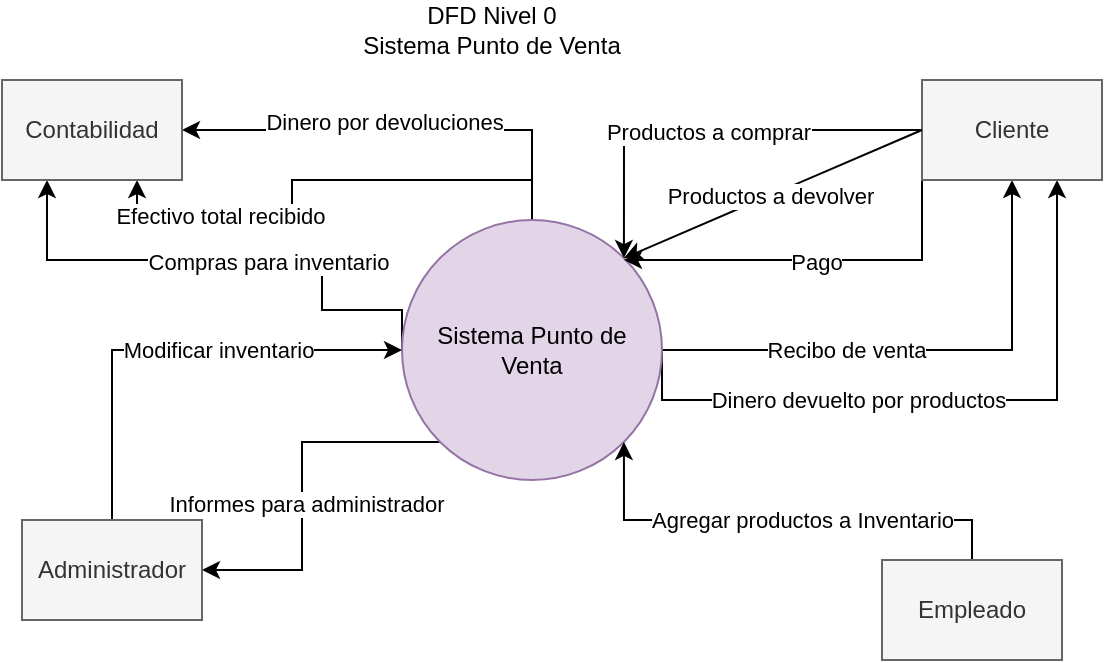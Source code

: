 <mxfile version="24.7.12">
  <diagram name="Página-1" id="AHQmqDUcSRL_IPxpv9tg">
    <mxGraphModel dx="961" dy="521" grid="1" gridSize="10" guides="1" tooltips="1" connect="1" arrows="1" fold="1" page="1" pageScale="1" pageWidth="1920" pageHeight="1200" math="0" shadow="0">
      <root>
        <mxCell id="0" />
        <mxCell id="1" parent="0" />
        <mxCell id="SpGZ3E09i2u7JIqRVPBi-1" value="DFD Nivel 0&lt;div&gt;Sistema Punto de Venta&lt;/div&gt;" style="text;html=1;align=center;verticalAlign=middle;whiteSpace=wrap;rounded=0;" vertex="1" parent="1">
          <mxGeometry x="230" y="50" width="150" height="30" as="geometry" />
        </mxCell>
        <mxCell id="SpGZ3E09i2u7JIqRVPBi-9" style="edgeStyle=orthogonalEdgeStyle;rounded=0;orthogonalLoop=1;jettySize=auto;html=1;exitX=0.5;exitY=0;exitDx=0;exitDy=0;entryX=1;entryY=0.5;entryDx=0;entryDy=0;" edge="1" parent="1" source="SpGZ3E09i2u7JIqRVPBi-2" target="SpGZ3E09i2u7JIqRVPBi-7">
          <mxGeometry relative="1" as="geometry" />
        </mxCell>
        <mxCell id="SpGZ3E09i2u7JIqRVPBi-10" value="Dinero por devoluciones" style="edgeLabel;html=1;align=center;verticalAlign=middle;resizable=0;points=[];" vertex="1" connectable="0" parent="SpGZ3E09i2u7JIqRVPBi-9">
          <mxGeometry x="0.087" y="-4" relative="1" as="geometry">
            <mxPoint as="offset" />
          </mxGeometry>
        </mxCell>
        <mxCell id="SpGZ3E09i2u7JIqRVPBi-13" style="edgeStyle=orthogonalEdgeStyle;rounded=0;orthogonalLoop=1;jettySize=auto;html=1;exitX=0.5;exitY=0;exitDx=0;exitDy=0;entryX=0.75;entryY=1;entryDx=0;entryDy=0;" edge="1" parent="1" source="SpGZ3E09i2u7JIqRVPBi-2" target="SpGZ3E09i2u7JIqRVPBi-7">
          <mxGeometry relative="1" as="geometry" />
        </mxCell>
        <mxCell id="SpGZ3E09i2u7JIqRVPBi-14" value="Efectivo total recibido" style="edgeLabel;html=1;align=center;verticalAlign=middle;resizable=0;points=[];" vertex="1" connectable="0" parent="SpGZ3E09i2u7JIqRVPBi-13">
          <mxGeometry x="0.527" y="-2" relative="1" as="geometry">
            <mxPoint as="offset" />
          </mxGeometry>
        </mxCell>
        <mxCell id="SpGZ3E09i2u7JIqRVPBi-15" style="edgeStyle=orthogonalEdgeStyle;rounded=0;orthogonalLoop=1;jettySize=auto;html=1;exitX=0;exitY=0.5;exitDx=0;exitDy=0;entryX=0.25;entryY=1;entryDx=0;entryDy=0;" edge="1" parent="1" source="SpGZ3E09i2u7JIqRVPBi-2" target="SpGZ3E09i2u7JIqRVPBi-7">
          <mxGeometry relative="1" as="geometry">
            <Array as="points">
              <mxPoint x="220" y="205" />
              <mxPoint x="220" y="180" />
              <mxPoint x="83" y="180" />
            </Array>
          </mxGeometry>
        </mxCell>
        <mxCell id="SpGZ3E09i2u7JIqRVPBi-16" value="Compras para inventario" style="edgeLabel;html=1;align=center;verticalAlign=middle;resizable=0;points=[];" vertex="1" connectable="0" parent="SpGZ3E09i2u7JIqRVPBi-15">
          <mxGeometry x="-0.143" y="1" relative="1" as="geometry">
            <mxPoint as="offset" />
          </mxGeometry>
        </mxCell>
        <mxCell id="SpGZ3E09i2u7JIqRVPBi-26" style="edgeStyle=orthogonalEdgeStyle;rounded=0;orthogonalLoop=1;jettySize=auto;html=1;exitX=1;exitY=0.5;exitDx=0;exitDy=0;entryX=0.5;entryY=1;entryDx=0;entryDy=0;" edge="1" parent="1" source="SpGZ3E09i2u7JIqRVPBi-2" target="SpGZ3E09i2u7JIqRVPBi-4">
          <mxGeometry relative="1" as="geometry" />
        </mxCell>
        <mxCell id="SpGZ3E09i2u7JIqRVPBi-27" value="Recibo de venta" style="edgeLabel;html=1;align=center;verticalAlign=middle;resizable=0;points=[];" vertex="1" connectable="0" parent="SpGZ3E09i2u7JIqRVPBi-26">
          <mxGeometry x="-0.298" relative="1" as="geometry">
            <mxPoint as="offset" />
          </mxGeometry>
        </mxCell>
        <mxCell id="SpGZ3E09i2u7JIqRVPBi-28" style="edgeStyle=orthogonalEdgeStyle;rounded=0;orthogonalLoop=1;jettySize=auto;html=1;exitX=1;exitY=0.5;exitDx=0;exitDy=0;entryX=0.75;entryY=1;entryDx=0;entryDy=0;" edge="1" parent="1" source="SpGZ3E09i2u7JIqRVPBi-2" target="SpGZ3E09i2u7JIqRVPBi-4">
          <mxGeometry relative="1" as="geometry">
            <Array as="points">
              <mxPoint x="390" y="250" />
              <mxPoint x="588" y="250" />
            </Array>
          </mxGeometry>
        </mxCell>
        <mxCell id="SpGZ3E09i2u7JIqRVPBi-30" value="Dinero devuelto por productos" style="edgeLabel;html=1;align=center;verticalAlign=middle;resizable=0;points=[];" vertex="1" connectable="0" parent="SpGZ3E09i2u7JIqRVPBi-28">
          <mxGeometry x="-0.263" relative="1" as="geometry">
            <mxPoint as="offset" />
          </mxGeometry>
        </mxCell>
        <mxCell id="SpGZ3E09i2u7JIqRVPBi-33" style="edgeStyle=orthogonalEdgeStyle;rounded=0;orthogonalLoop=1;jettySize=auto;html=1;exitX=0;exitY=1;exitDx=0;exitDy=0;entryX=1;entryY=0.5;entryDx=0;entryDy=0;" edge="1" parent="1" source="SpGZ3E09i2u7JIqRVPBi-2" target="SpGZ3E09i2u7JIqRVPBi-6">
          <mxGeometry relative="1" as="geometry" />
        </mxCell>
        <mxCell id="SpGZ3E09i2u7JIqRVPBi-34" value="Informes para administrador" style="edgeLabel;html=1;align=center;verticalAlign=middle;resizable=0;points=[];" vertex="1" connectable="0" parent="SpGZ3E09i2u7JIqRVPBi-33">
          <mxGeometry x="0.092" y="2" relative="1" as="geometry">
            <mxPoint as="offset" />
          </mxGeometry>
        </mxCell>
        <mxCell id="SpGZ3E09i2u7JIqRVPBi-2" value="Sistema Punto de Venta" style="ellipse;whiteSpace=wrap;html=1;aspect=fixed;fillColor=#e1d5e7;strokeColor=#9673a6;" vertex="1" parent="1">
          <mxGeometry x="260" y="160" width="130" height="130" as="geometry" />
        </mxCell>
        <mxCell id="SpGZ3E09i2u7JIqRVPBi-19" style="edgeStyle=orthogonalEdgeStyle;rounded=0;orthogonalLoop=1;jettySize=auto;html=1;exitX=0;exitY=0.5;exitDx=0;exitDy=0;entryX=1;entryY=0;entryDx=0;entryDy=0;" edge="1" parent="1" source="SpGZ3E09i2u7JIqRVPBi-4" target="SpGZ3E09i2u7JIqRVPBi-2">
          <mxGeometry relative="1" as="geometry" />
        </mxCell>
        <mxCell id="SpGZ3E09i2u7JIqRVPBi-20" value="Productos a comprar" style="edgeLabel;html=1;align=center;verticalAlign=middle;resizable=0;points=[];" vertex="1" connectable="0" parent="SpGZ3E09i2u7JIqRVPBi-19">
          <mxGeometry x="0.003" y="1" relative="1" as="geometry">
            <mxPoint as="offset" />
          </mxGeometry>
        </mxCell>
        <mxCell id="SpGZ3E09i2u7JIqRVPBi-21" style="edgeStyle=orthogonalEdgeStyle;rounded=0;orthogonalLoop=1;jettySize=auto;html=1;exitX=0;exitY=0.5;exitDx=0;exitDy=0;entryX=1;entryY=0;entryDx=0;entryDy=0;" edge="1" parent="1" source="SpGZ3E09i2u7JIqRVPBi-4" target="SpGZ3E09i2u7JIqRVPBi-2">
          <mxGeometry relative="1" as="geometry">
            <Array as="points">
              <mxPoint x="520" y="180" />
              <mxPoint x="371" y="180" />
            </Array>
          </mxGeometry>
        </mxCell>
        <mxCell id="SpGZ3E09i2u7JIqRVPBi-22" value="Pago" style="edgeLabel;html=1;align=center;verticalAlign=middle;resizable=0;points=[];" vertex="1" connectable="0" parent="SpGZ3E09i2u7JIqRVPBi-21">
          <mxGeometry x="0.102" y="1" relative="1" as="geometry">
            <mxPoint as="offset" />
          </mxGeometry>
        </mxCell>
        <mxCell id="SpGZ3E09i2u7JIqRVPBi-4" value="Cliente" style="rounded=0;whiteSpace=wrap;html=1;fillColor=#f5f5f5;fontColor=#333333;strokeColor=#666666;" vertex="1" parent="1">
          <mxGeometry x="520" y="90" width="90" height="50" as="geometry" />
        </mxCell>
        <mxCell id="SpGZ3E09i2u7JIqRVPBi-17" style="edgeStyle=orthogonalEdgeStyle;rounded=0;orthogonalLoop=1;jettySize=auto;html=1;exitX=0.5;exitY=0;exitDx=0;exitDy=0;entryX=1;entryY=1;entryDx=0;entryDy=0;" edge="1" parent="1" source="SpGZ3E09i2u7JIqRVPBi-5" target="SpGZ3E09i2u7JIqRVPBi-2">
          <mxGeometry relative="1" as="geometry" />
        </mxCell>
        <mxCell id="SpGZ3E09i2u7JIqRVPBi-18" value="Agregar productos a Inventario" style="edgeLabel;html=1;align=center;verticalAlign=middle;resizable=0;points=[];" vertex="1" connectable="0" parent="SpGZ3E09i2u7JIqRVPBi-17">
          <mxGeometry x="-0.1" relative="1" as="geometry">
            <mxPoint as="offset" />
          </mxGeometry>
        </mxCell>
        <mxCell id="SpGZ3E09i2u7JIqRVPBi-5" value="Empleado" style="rounded=0;whiteSpace=wrap;html=1;fillColor=#f5f5f5;fontColor=#333333;strokeColor=#666666;" vertex="1" parent="1">
          <mxGeometry x="500" y="330" width="90" height="50" as="geometry" />
        </mxCell>
        <mxCell id="SpGZ3E09i2u7JIqRVPBi-31" style="edgeStyle=orthogonalEdgeStyle;rounded=0;orthogonalLoop=1;jettySize=auto;html=1;exitX=0.5;exitY=0;exitDx=0;exitDy=0;entryX=0;entryY=0.5;entryDx=0;entryDy=0;" edge="1" parent="1" source="SpGZ3E09i2u7JIqRVPBi-6" target="SpGZ3E09i2u7JIqRVPBi-2">
          <mxGeometry relative="1" as="geometry" />
        </mxCell>
        <mxCell id="SpGZ3E09i2u7JIqRVPBi-32" value="Modificar inventario" style="edgeLabel;html=1;align=center;verticalAlign=middle;resizable=0;points=[];" vertex="1" connectable="0" parent="SpGZ3E09i2u7JIqRVPBi-31">
          <mxGeometry x="0.201" relative="1" as="geometry">
            <mxPoint as="offset" />
          </mxGeometry>
        </mxCell>
        <mxCell id="SpGZ3E09i2u7JIqRVPBi-6" value="Administrador" style="rounded=0;whiteSpace=wrap;html=1;fillColor=#f5f5f5;fontColor=#333333;strokeColor=#666666;" vertex="1" parent="1">
          <mxGeometry x="70" y="310" width="90" height="50" as="geometry" />
        </mxCell>
        <mxCell id="SpGZ3E09i2u7JIqRVPBi-7" value="Contabilidad" style="rounded=0;whiteSpace=wrap;html=1;fillColor=#f5f5f5;fontColor=#333333;strokeColor=#666666;" vertex="1" parent="1">
          <mxGeometry x="60" y="90" width="90" height="50" as="geometry" />
        </mxCell>
        <mxCell id="SpGZ3E09i2u7JIqRVPBi-24" value="" style="endArrow=classic;html=1;rounded=0;exitX=0;exitY=0.5;exitDx=0;exitDy=0;entryX=1;entryY=0;entryDx=0;entryDy=0;" edge="1" parent="1" source="SpGZ3E09i2u7JIqRVPBi-4" target="SpGZ3E09i2u7JIqRVPBi-2">
          <mxGeometry width="50" height="50" relative="1" as="geometry">
            <mxPoint x="530" y="290" as="sourcePoint" />
            <mxPoint x="580" y="240" as="targetPoint" />
          </mxGeometry>
        </mxCell>
        <mxCell id="SpGZ3E09i2u7JIqRVPBi-25" value="Productos a devolver" style="edgeLabel;html=1;align=center;verticalAlign=middle;resizable=0;points=[];" vertex="1" connectable="0" parent="SpGZ3E09i2u7JIqRVPBi-24">
          <mxGeometry x="0.02" relative="1" as="geometry">
            <mxPoint as="offset" />
          </mxGeometry>
        </mxCell>
      </root>
    </mxGraphModel>
  </diagram>
</mxfile>
